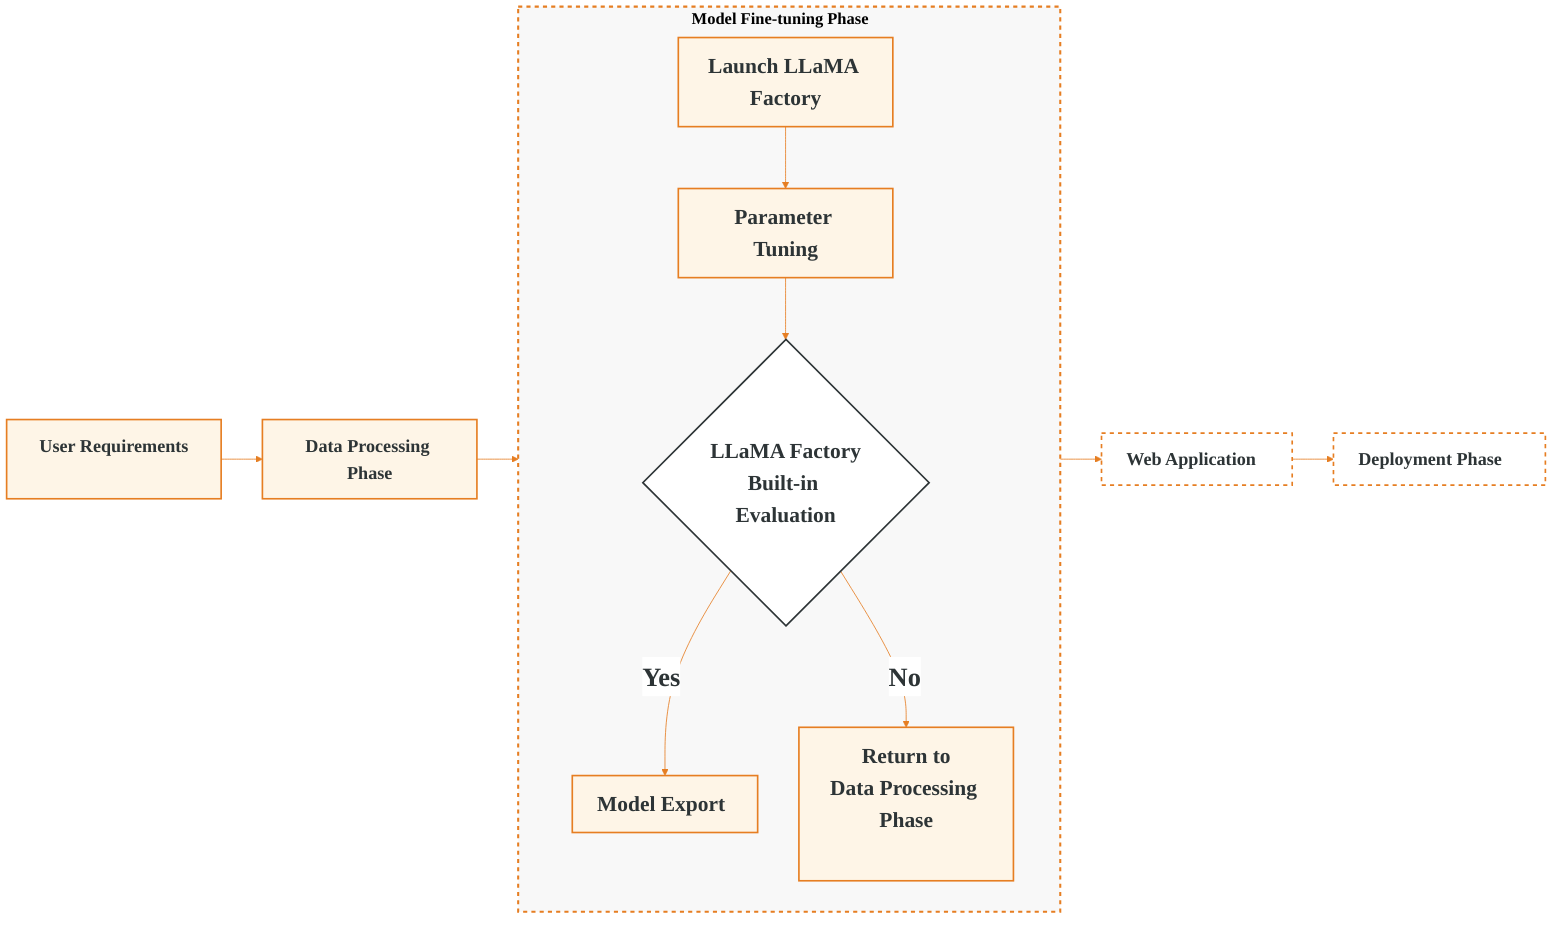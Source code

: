 %%{init: {
 'theme': 'base',
'themeVariables': {
'primaryColor': '#ffffff',
'primaryTextColor': '#2d3436',
'primaryBorderColor': '#e67e22',
'lineColor': '#e67e22',
'clusterBkg': '#f8f8f8',
'clusterBorder': '#e67e22',
'fontFamily': 'Arial, Helvetica, sans-serif',
'flowchart': {
'nodeSpacing': 40,
'rankSpacing': 50
}
}
}}%%
flowchart LR
UserReq["User Requirements"] --> DataPhase
DataPhase["Data Processing Phase"] --> ModelPhase
subgraph ModelPhase["Model Fine-tuning Phase"]
direction TB
LaunchFactory["Launch LLaMA Factory"]
ParamTuning["Parameter Tuning"]
CheckPoint{"LLaMA Factory<br>Built-in Evaluation"}
ModelConfig["Model Export"]
ReturnData["Return to<br>Data Processing Phase"]
LaunchFactory --> ParamTuning
ParamTuning --> CheckPoint
CheckPoint -->|"Yes"| ModelConfig
CheckPoint -->|"No"| ReturnData
end
ModelPhase --> WebApp["Web Application"]
WebApp --> DeployPhase["Deployment Phase"]
%% 全局居中样式
classDef default fill:#ffffff,stroke:#e67e22,stroke-width:2px,font-size:26px,text-align:center,font-weight:bold
%% 阶段容器样式
classDef dashed stroke:#e67e22,stroke-dasharray: 5 5,stroke-width:2.5px,fill:#f8f8f8,text-align:center,font-size:20px,font-weight:bold
classDef otherDashed stroke:#e67e22,stroke-dasharray: 5 5,stroke-width:2px,fill:transparent,text-align:center,font-weight:bold
%% 决策点样式
classDef decision fill:#ffffff,stroke:#2d3436,stroke-width:2px,text-align:center,font-weight:bold,font-size:26px
%% 已完成节点样式
classDef completed fill:#fef5e7,stroke:#e67e22,stroke-width:2px,color:#2d3436,min-width:200px,min-height:70px,text-align:center,font-weight:bold
%% 未到达节点样式
classDef pendingDashed stroke:#e67e22,stroke-dasharray: 5 5,stroke-width:2px,fill:transparent,min-width:200px,min-height:70px,text-align:center,font-weight:bold
%% 主要阶段节点样式
classDef mainPhase min-width:220px,min-height:70px,font-size:22px,font-weight:bold,text-align:center
%% 连接线标签样式
classDef edgeLabel font-size:32px,font-weight:bold
%% 应用样式
class ModelPhase dashed
class LaunchFactory,ParamTuning,ModelConfig,ReturnData completed
class UserReq,DataPhase,WebApp,DeployPhase mainPhase
class UserReq,DataPhase completed
class WebApp,DeployPhase pendingDashed
class CheckPoint decision